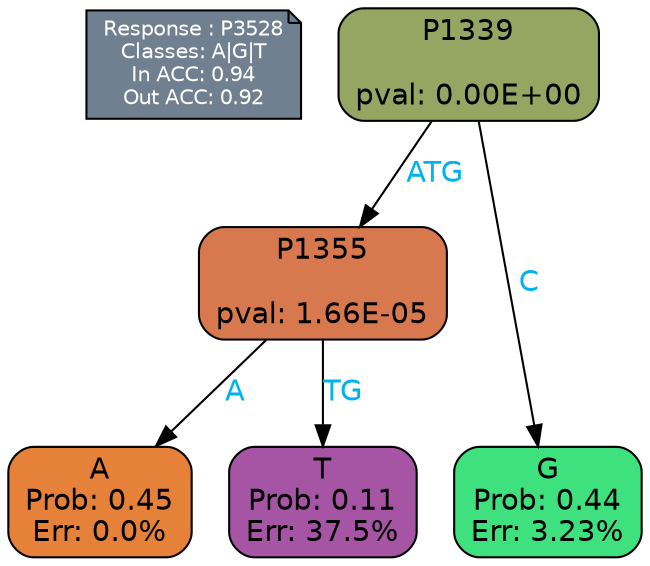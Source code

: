 digraph Tree {
node [shape=box, style="filled, rounded", color="black", fontname=helvetica] ;
graph [ranksep=equally, splines=polylines, bgcolor=transparent, dpi=600] ;
edge [fontname=helvetica] ;
LEGEND [label="Response : P3528
Classes: A|G|T
In ACC: 0.94
Out ACC: 0.92
",shape=note,align=left,style=filled,fillcolor="slategray",fontcolor="white",fontsize=10];1 [label="P1339

pval: 0.00E+00", fillcolor="#95a663"] ;
2 [label="P1355

pval: 1.66E-05", fillcolor="#d8784e"] ;
3 [label="A
Prob: 0.45
Err: 0.0%", fillcolor="#e58139"] ;
4 [label="T
Prob: 0.11
Err: 37.5%", fillcolor="#a654a4"] ;
5 [label="G
Prob: 0.44
Err: 3.23%", fillcolor="#3ee17e"] ;
1 -> 2 [label="ATG",fontcolor=deepskyblue2] ;
1 -> 5 [label="C",fontcolor=deepskyblue2] ;
2 -> 3 [label="A",fontcolor=deepskyblue2] ;
2 -> 4 [label="TG",fontcolor=deepskyblue2] ;
{rank = same; 3;4;5;}{rank = same; LEGEND;1;}}